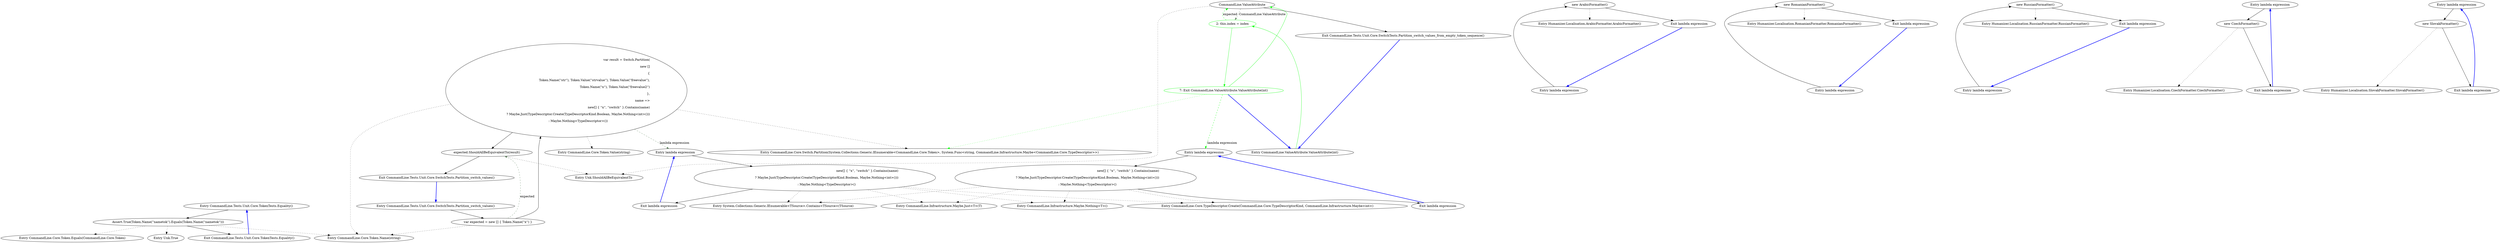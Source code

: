 digraph  {
n0 [cluster="CommandLine.Tests.Unit.Core.TokenTests.Equality()", label="Entry CommandLine.Tests.Unit.Core.TokenTests.Equality()", span="16-16"];
n1 [cluster="CommandLine.Tests.Unit.Core.TokenTests.Equality()", label="Assert.True(Token.Name(''nametok'').Equals(Token.Name(''nametok'')))", span="18-18"];
n2 [cluster="CommandLine.Tests.Unit.Core.TokenTests.Equality()", label="Exit CommandLine.Tests.Unit.Core.TokenTests.Equality()", span="16-16"];
n3 [cluster="CommandLine.Core.Token.Name(string)", label="Entry CommandLine.Core.Token.Name(string)", span="19-19"];
n4 [cluster="CommandLine.Core.Token.Equals(CommandLine.Core.Token)", label="Entry CommandLine.Core.Token.Equals(CommandLine.Core.Token)", span="55-55"];
n5 [cluster="Unk.True", label="Entry Unk.True", span=""];
m0_11 [cluster="Humanizer.Localisation.ArabicFormatter.ArabicFormatter()", file="NumberToWordsExtension.cs", label="Entry Humanizer.Localisation.ArabicFormatter.ArabicFormatter()", span="2-2"];
m0_3 [cluster="Humanizer.Localisation.RomanianFormatter.RomanianFormatter()", file="NumberToWordsExtension.cs", label="Entry Humanizer.Localisation.RomanianFormatter.RomanianFormatter()", span="2-2"];
m0_7 [cluster="Humanizer.Localisation.RussianFormatter.RussianFormatter()", file="NumberToWordsExtension.cs", label="Entry Humanizer.Localisation.RussianFormatter.RussianFormatter()", span="2-2"];
m0_16 [cluster="lambda expression", file="NumberToWordsExtension.cs", label="Entry lambda expression", span="19-19"];
m0_0 [cluster="lambda expression", file="NumberToWordsExtension.cs", label="Entry lambda expression", span="15-15"];
m0_1 [cluster="lambda expression", file="NumberToWordsExtension.cs", label="new RomanianFormatter()", span="15-15"];
m0_2 [cluster="lambda expression", file="NumberToWordsExtension.cs", label="Exit lambda expression", span="15-15"];
m0_4 [cluster="lambda expression", file="NumberToWordsExtension.cs", label="Entry lambda expression", span="16-16"];
m0_5 [cluster="lambda expression", file="NumberToWordsExtension.cs", label="new RussianFormatter()", span="16-16"];
m0_6 [cluster="lambda expression", file="NumberToWordsExtension.cs", label="Exit lambda expression", span="16-16"];
m0_8 [cluster="lambda expression", file="NumberToWordsExtension.cs", label="Entry lambda expression", span="17-17"];
m0_9 [cluster="lambda expression", file="NumberToWordsExtension.cs", label="new ArabicFormatter()", span="17-17"];
m0_10 [cluster="lambda expression", file="NumberToWordsExtension.cs", label="Exit lambda expression", span="17-17"];
m0_12 [cluster="lambda expression", file="NumberToWordsExtension.cs", label="Entry lambda expression", span="18-18"];
m0_13 [cluster="lambda expression", file="NumberToWordsExtension.cs", label="new SlovakFormatter()", span="18-18"];
m0_14 [cluster="lambda expression", file="NumberToWordsExtension.cs", label="Exit lambda expression", span="18-18"];
m0_17 [cluster="lambda expression", file="NumberToWordsExtension.cs", label="new CzechFormatter()", span="19-19"];
m0_18 [cluster="lambda expression", file="NumberToWordsExtension.cs", label="Exit lambda expression", span="19-19"];
m0_19 [cluster="Humanizer.Localisation.CzechFormatter.CzechFormatter()", file="NumberToWordsExtension.cs", label="Entry Humanizer.Localisation.CzechFormatter.CzechFormatter()", span="2-2"];
m0_15 [cluster="Humanizer.Localisation.SlovakFormatter.SlovakFormatter()", file="NumberToWordsExtension.cs", label="Entry Humanizer.Localisation.SlovakFormatter.SlovakFormatter()", span="2-2"];
m2_10 [cluster="System.Collections.Generic.IEnumerable<TSource>.Contains<TSource>(TSource)", file="SlovenianFormatter.cs", label="Entry System.Collections.Generic.IEnumerable<TSource>.Contains<TSource>(TSource)", span="0-0"];
m2_13 [cluster="CommandLine.Infrastructure.Maybe.Just<T>(T)", file="SlovenianFormatter.cs", label="Entry CommandLine.Infrastructure.Maybe.Just<T>(T)", span="71-71"];
m2_11 [cluster="CommandLine.Infrastructure.Maybe.Nothing<T>()", file="SlovenianFormatter.cs", label="Entry CommandLine.Infrastructure.Maybe.Nothing<T>()", span="66-66"];
m2_14 [cluster="CommandLine.Tests.Unit.Core.SwitchTests.Partition_switch_values()", file="SlovenianFormatter.cs", label="Entry CommandLine.Tests.Unit.Core.SwitchTests.Partition_switch_values()", span="28-28"];
m2_16 [cluster="CommandLine.Tests.Unit.Core.SwitchTests.Partition_switch_values()", file="SlovenianFormatter.cs", label="var result = Switch.Partition(\r\n                new []\r\n                    {\r\n                        Token.Name(''str''), Token.Value(''strvalue''), Token.Value(''freevalue''),\r\n                        Token.Name(''x''), Token.Value(''freevalue2'')\r\n                    },\r\n                name =>\r\n                    new[] { ''x'', ''switch'' }.Contains(name)\r\n                        ? Maybe.Just(TypeDescriptor.Create(TypeDescriptorKind.Boolean, Maybe.Nothing<int>()))\r\n                        : Maybe.Nothing<TypeDescriptor>())", span="32-41"];
m2_17 [cluster="CommandLine.Tests.Unit.Core.SwitchTests.Partition_switch_values()", file="SlovenianFormatter.cs", label="expected.ShouldAllBeEquivalentTo(result)", span="43-43"];
m2_15 [cluster="CommandLine.Tests.Unit.Core.SwitchTests.Partition_switch_values()", file="SlovenianFormatter.cs", label="var expected = new [] { Token.Name(''x'') }", span="30-30"];
m2_18 [cluster="CommandLine.Tests.Unit.Core.SwitchTests.Partition_switch_values()", file="SlovenianFormatter.cs", label="Exit CommandLine.Tests.Unit.Core.SwitchTests.Partition_switch_values()", span="28-28"];
m2_12 [cluster="CommandLine.Core.TypeDescriptor.Create(CommandLine.Core.TypeDescriptorKind, CommandLine.Infrastructure.Maybe<int>)", file="SlovenianFormatter.cs", label="Entry CommandLine.Core.TypeDescriptor.Create(CommandLine.Core.TypeDescriptorKind, CommandLine.Infrastructure.Maybe<int>)", span="36-36"];
m2_5 [cluster="CommandLine.Core.Switch.Partition(System.Collections.Generic.IEnumerable<CommandLine.Core.Token>, System.Func<string, CommandLine.Infrastructure.Maybe<CommandLine.Core.TypeDescriptor>>)", file="SlovenianFormatter.cs", label="Entry CommandLine.Core.Switch.Partition(System.Collections.Generic.IEnumerable<CommandLine.Core.Token>, System.Func<string, CommandLine.Infrastructure.Maybe<CommandLine.Core.TypeDescriptor>>)", span="11-11"];
m2_21 [cluster="lambda expression", file="SlovenianFormatter.cs", label="Entry lambda expression", span="38-41"];
m2_7 [cluster="lambda expression", file="SlovenianFormatter.cs", label="Entry lambda expression", span="19-22"];
m2_9 [cluster="lambda expression", file="SlovenianFormatter.cs", label="Exit lambda expression", span="19-22"];
m2_8 [cluster="lambda expression", file="SlovenianFormatter.cs", label="new[] { ''x'', ''switch'' }.Contains(name)\r\n                        ? Maybe.Just(TypeDescriptor.Create(TypeDescriptorKind.Boolean, Maybe.Nothing<int>()))\r\n                        : Maybe.Nothing<TypeDescriptor>()", span="20-22"];
m2_22 [cluster="lambda expression", file="SlovenianFormatter.cs", label="new[] { ''x'', ''switch'' }.Contains(name)\r\n                        ? Maybe.Just(TypeDescriptor.Create(TypeDescriptorKind.Boolean, Maybe.Nothing<int>()))\r\n                        : Maybe.Nothing<TypeDescriptor>()", span="39-41"];
m2_23 [cluster="lambda expression", file="SlovenianFormatter.cs", label="Exit lambda expression", span="38-41"];
m2_0 [cluster="CommandLine.ValueAttribute.ValueAttribute(int)", file="SlovenianFormatter.cs", label="Entry CommandLine.ValueAttribute.ValueAttribute(int)", span="17-17"];
m2_1 [cluster="CommandLine.ValueAttribute.ValueAttribute(int)", color=green, community=0, file="SlovenianFormatter.cs", label="2: this.index = index", span="19-19"];
m2_2 [cluster="CommandLine.ValueAttribute.ValueAttribute(int)", color=green, community=0, file="SlovenianFormatter.cs", label="7: Exit CommandLine.ValueAttribute.ValueAttribute(int)", span="17-17"];
m2_3 [cluster="CommandLine.Tests.Unit.Core.SwitchTests.Partition_switch_values_from_empty_token_sequence()", file="SlovenianFormatter.cs", label="CommandLine.ValueAttribute", span=""];
m2_4 [cluster="CommandLine.Tests.Unit.Core.SwitchTests.Partition_switch_values_from_empty_token_sequence()", file="SlovenianFormatter.cs", label="Exit CommandLine.Tests.Unit.Core.SwitchTests.Partition_switch_values_from_empty_token_sequence()", span="13-13"];
m2_20 [cluster="CommandLine.Core.Token.Value(string)", file="SlovenianFormatter.cs", label="Entry CommandLine.Core.Token.Value(string)", span="24-24"];
m2_6 [cluster="Unk.ShouldAllBeEquivalentTo", file="SlovenianFormatter.cs", label="Entry Unk.ShouldAllBeEquivalentTo", span=""];
n0 -> n1  [key=0, style=solid];
n1 -> n2  [key=0, style=solid];
n1 -> n3  [key=2, style=dotted];
n1 -> n4  [key=2, style=dotted];
n1 -> n5  [key=2, style=dotted];
n2 -> n0  [color=blue, key=0, style=bold];
m0_16 -> m0_17  [key=0, style=solid];
m0_0 -> m0_1  [key=0, style=solid];
m0_1 -> m0_2  [key=0, style=solid];
m0_1 -> m0_3  [key=2, style=dotted];
m0_2 -> m0_0  [color=blue, key=0, style=bold];
m0_4 -> m0_5  [key=0, style=solid];
m0_5 -> m0_6  [key=0, style=solid];
m0_5 -> m0_7  [key=2, style=dotted];
m0_6 -> m0_4  [color=blue, key=0, style=bold];
m0_8 -> m0_9  [key=0, style=solid];
m0_9 -> m0_10  [key=0, style=solid];
m0_9 -> m0_11  [key=2, style=dotted];
m0_10 -> m0_8  [color=blue, key=0, style=bold];
m0_12 -> m0_13  [key=0, style=solid];
m0_13 -> m0_14  [key=0, style=solid];
m0_13 -> m0_15  [key=2, style=dotted];
m0_14 -> m0_12  [color=blue, key=0, style=bold];
m0_17 -> m0_18  [key=0, style=solid];
m0_17 -> m0_19  [key=2, style=dotted];
m0_18 -> m0_16  [color=blue, key=0, style=bold];
m2_14 -> m2_15  [key=0, style=solid];
m2_16 -> m2_5  [key=2, style=dotted];
m2_16 -> m2_17  [key=0, style=solid];
m2_16 -> n3  [key=2, style=dotted];
m2_16 -> m2_20  [key=2, style=dotted];
m2_16 -> m2_21  [color=darkseagreen4, key=1, label="lambda expression", style=dashed];
m2_17 -> m2_6  [key=2, style=dotted];
m2_17 -> m2_18  [key=0, style=solid];
m2_15 -> m2_16  [key=0, style=solid];
m2_15 -> m2_17  [color=darkseagreen4, key=1, label=expected, style=dashed];
m2_15 -> n3  [key=2, style=dotted];
m2_18 -> m2_14  [color=blue, key=0, style=bold];
m2_21 -> m2_22  [key=0, style=solid];
m2_7 -> m2_8  [key=0, style=solid];
m2_9 -> m2_7  [color=blue, key=0, style=bold];
m2_8 -> m2_9  [key=0, style=solid];
m2_8 -> m2_10  [key=2, style=dotted];
m2_8 -> m2_11  [key=2, style=dotted];
m2_8 -> m2_12  [key=2, style=dotted];
m2_8 -> m2_13  [key=2, style=dotted];
m2_22 -> m2_10  [key=2, style=dotted];
m2_22 -> m2_11  [key=2, style=dotted];
m2_22 -> m2_12  [key=2, style=dotted];
m2_22 -> m2_13  [key=2, style=dotted];
m2_22 -> m2_23  [key=0, style=solid];
m2_23 -> m2_21  [color=blue, key=0, style=bold];
m2_0 -> m2_1  [color=green, key=0, style=solid];
m2_1 -> m2_2  [color=green, key=0, style=solid];
m2_1 -> m2_3  [color=green, key=1, label=expected, style=dashed];
m2_2 -> m2_3  [color=green, key=0, style=solid];
m2_2 -> m2_5  [color=green, key=2, style=dotted];
m2_2 -> m2_7  [color=green, key=1, label="lambda expression", style=dashed];
m2_2 -> m2_0  [color=blue, key=0, style=bold];
m2_3 -> m2_4  [key=0, style=solid];
m2_3 -> m2_6  [key=2, style=dotted];
m2_3 -> m2_1  [color=darkseagreen4, key=1, label="CommandLine.ValueAttribute", style=dashed];
m2_4 -> m2_0  [color=blue, key=0, style=bold];
}
